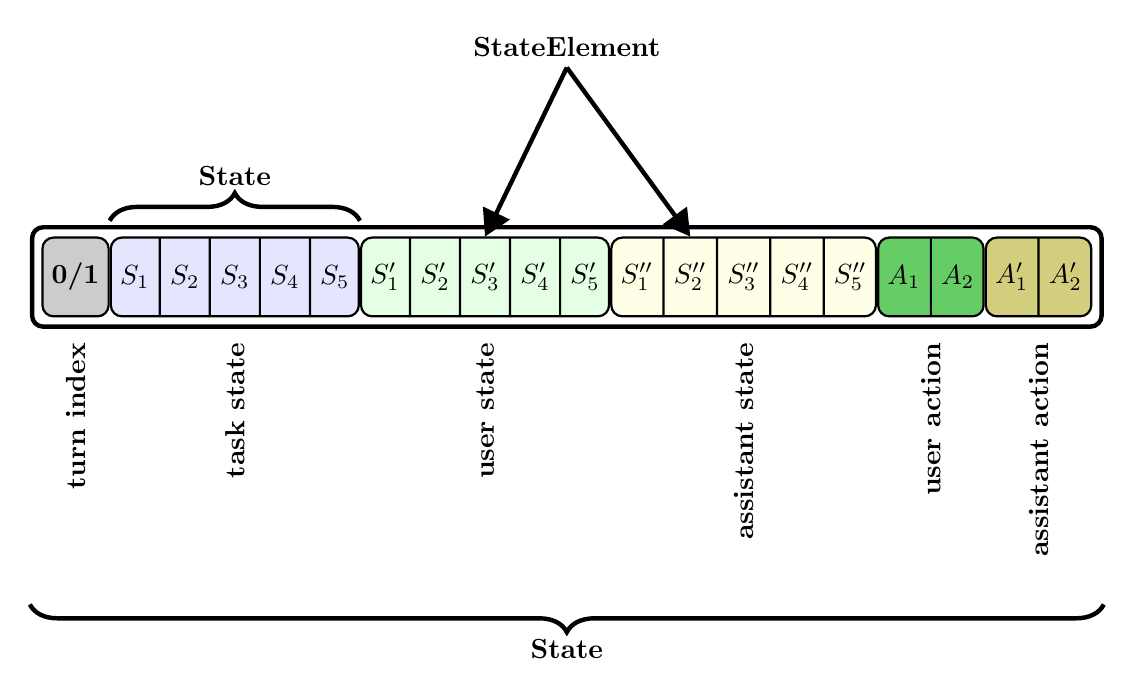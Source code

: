 %% \usetikzlibrary{calc, fit}
%%	\usetikzlibrary{shapes}
%%	\usetikzlibrary{arrows}
%%	\usetikzlibrary{positioning}
%%	\usetikzlibrary{decorations.pathreplacing}
	


\begin{tikzpicture}
	\tikzstyle{every text node part}=[font=\bfseries]
	\tikzset{agent/.style = {circle, draw, double}}

% ------- turn index
\draw (-6,-5) node[name = gs_turn_index, rectangle, rounded corners, draw, minimum height = 1cm, thick, fill = white!80!black]{0/1};
\draw ($(gs_turn_index.south) + (0,-.2)$) node[left, rotate = 90]{turn index};

% ------- task state
\draw (gs_turn_index.east) node[name=gs_task_state, rectangle split, rectangle split parts = 5, draw, rectangle split horizontal, minimum height = 1cm, rounded corners, thick, fill = blue!10, right]{
{$S_1$}
\nodepart{two}{$S_2$}
\nodepart{three} {$S_3$}
\nodepart{four} {$S_4$}
\nodepart{five} {$S_5$}
};

\draw ($(gs_task_state.south) + (0,-.2)$) node[left, rotate = 90]{task state};


% ------- user state
\draw (gs_task_state.east) node[name=gs_user_state, rectangle split, rectangle split parts = 5, draw, rectangle split horizontal, minimum height = 1cm, rounded corners, thick, fill = green!10, right]{
{$S'_1$}
\nodepart{two}{$S'_2$}
\nodepart{three} {$S'_3$}
\nodepart{four} {$S'_4$}
\nodepart{five} {$S'_5$}
};

\draw ($(gs_user_state.south) + (0,-.2)$) node[left, rotate = 90]{user state};


% --------- assistant state
\draw (gs_user_state.east) node[name=gs_assistant_state, rectangle split, rectangle split parts = 5, draw, rectangle split horizontal, minimum height = 1cm, rounded corners, thick, fill = yellow!10, right]{
{$S''_1$}
\nodepart{two}{$S''_2$}
\nodepart{three} {$S''_3$}
\nodepart{four} {$S''_4$}
\nodepart{five} {$S''_5$}
};

\draw ($(gs_assistant_state.south) + (0,-.2)$) node[left, rotate = 90]{assistant state};


% --------- user action
\draw (gs_assistant_state.east) node[name= gs_user_action, rectangle split, rectangle split parts = 2, rectangle split horizontal, minimum height = 1cm, rounded corners, draw, thick, fill = green!50!white!80!black, right]{
{$A_1$}
\nodepart{two}{$A_2$}
};

\draw ($(gs_user_action.south) + (0,-.2)$) node[left, rotate = 90]{user action};

% ------------ assistant action
\draw (gs_user_action.east) node[name= gs_assistant_action, rectangle split, rectangle split parts = 2, rectangle split horizontal, minimum height = 1cm, rounded corners, draw, thick, fill = yellow!50!white!80!black, right]{
{$A'_1$}
\nodepart{two}{$A'_2$}
};

\draw ($(gs_assistant_action.south) + (0,-.2)$) node[left, rotate = 90]{assistant action};


\node[ultra thick, black, rounded corners, draw = black, fit=(gs_turn_index) (gs_assistant_action)](bundle_game_state) {};

\draw[-triangle 60, ultra thick] (bundle_game_state.north) + (0,2) node[above]{StateElement} -- (gs_assistant_state.two north);
\draw[-triangle 60, ultra thick] (bundle_game_state.north) + (0,2) -- (gs_user_state.three north);
\draw [ultra thick, decorate,decoration={brace,amplitude=10pt}]
( $(gs_task_state.north west) + (0,.2)$) -- ($ (gs_task_state.north east) + (0,.2)$) node [black,midway, above, yshift = .3cm] 
{State};
\draw [ultra thick, decorate,decoration={brace,amplitude=10pt}]
($ (bundle_game_state.south east) + (0,-3.5)$) -- ( $(bundle_game_state.south west) + (0,-3.5)$) node [black,midway, below, yshift = -.3cm] 
{State};

\end{tikzpicture}
